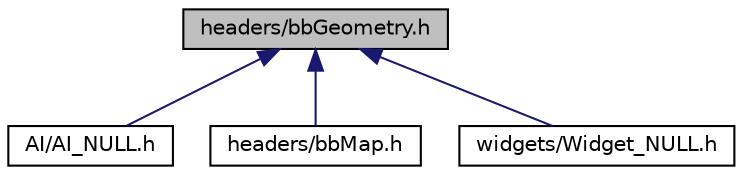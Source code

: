 digraph "headers/bbGeometry.h"
{
 // LATEX_PDF_SIZE
  edge [fontname="Helvetica",fontsize="10",labelfontname="Helvetica",labelfontsize="10"];
  node [fontname="Helvetica",fontsize="10",shape=record];
  Node1 [label="headers/bbGeometry.h",height=0.2,width=0.4,color="black", fillcolor="grey75", style="filled", fontcolor="black",tooltip="This file describes data types and methods for dealing with 3d map coordinates and 2d screen coordina..."];
  Node1 -> Node2 [dir="back",color="midnightblue",fontsize="10",style="solid",fontname="Helvetica"];
  Node2 [label="AI/AI_NULL.h",height=0.2,width=0.4,color="black", fillcolor="white", style="filled",URL="$AI__NULL_8h.html",tooltip="The functions in this folder define the behavior of an object with class bbAI_FSM and type NULL."];
  Node1 -> Node3 [dir="back",color="midnightblue",fontsize="10",style="solid",fontname="Helvetica"];
  Node3 [label="headers/bbMap.h",height=0.2,width=0.4,color="black", fillcolor="white", style="filled",URL="$bbMap_8h.html",tooltip="bbMap stores all the game data pertaining to one map in the game. There should be enough data provide..."];
  Node1 -> Node4 [dir="back",color="midnightblue",fontsize="10",style="solid",fontname="Helvetica"];
  Node4 [label="widgets/Widget_NULL.h",height=0.2,width=0.4,color="black", fillcolor="white", style="filled",URL="$Widget__NULL_8h.html",tooltip="The functions in this folder define the behavior of an object with class bbWidget and type NULL."];
}
